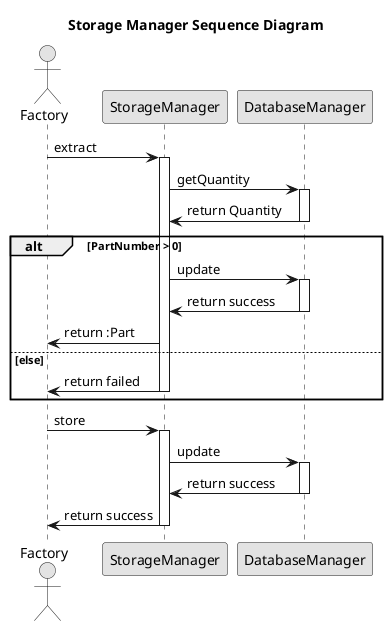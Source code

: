 @startuml
skinparam linetype ortho
skinparam Monochrome true
skinparam classAttributeIconSize 0

title Storage Manager Sequence Diagram
Actor Factory 

Factory->StorageManager: extract
activate StorageManager

StorageManager -> DatabaseManager: getQuantity
activate DatabaseManager
DatabaseManager -> StorageManager: return Quantity
deactivate DatabaseManager

alt PartNumber > 0
StorageManager -> DatabaseManager: update
activate DatabaseManager
DatabaseManager -> StorageManager: return success
deactivate DatabaseManager

StorageManager -> Factory: return :Part
 

else else

    StorageManager -> Factory: return failed
    deactivate StorageManager
    end


Factory->StorageManager: store
activate StorageManager

StorageManager -> DatabaseManager: update
activate DatabaseManager
DatabaseManager -> StorageManager: return success
deactivate DatabaseManager

StorageManager -> Factory: return success
deactivate StorageManager


@enduml